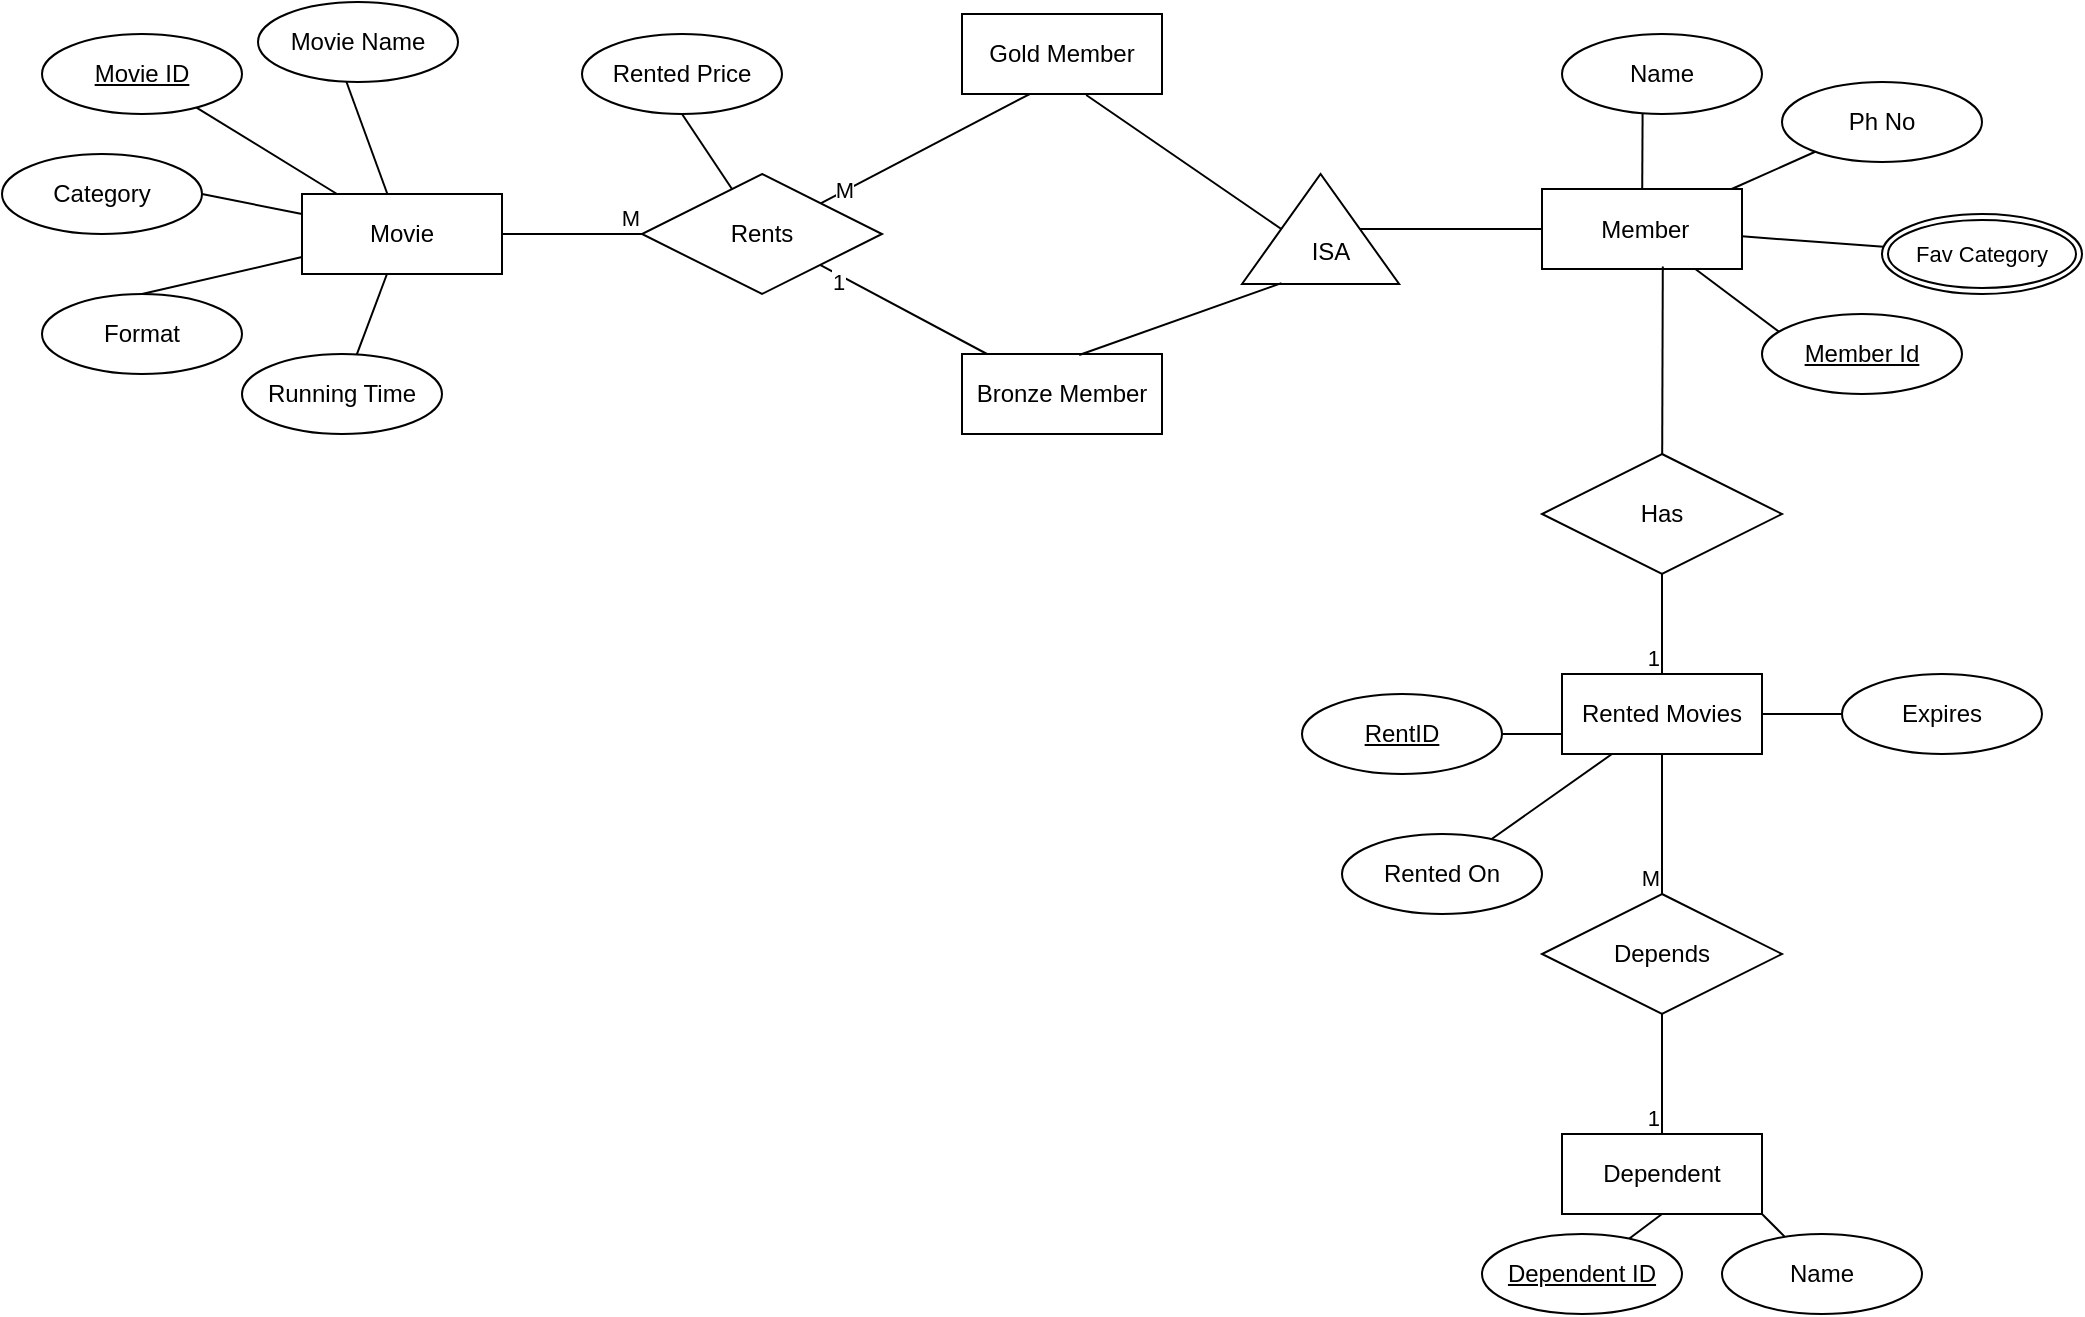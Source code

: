<mxfile version="24.2.5" type="device">
  <diagram id="R2lEEEUBdFMjLlhIrx00" name="Page-1">
    <mxGraphModel dx="1540" dy="486" grid="1" gridSize="10" guides="1" tooltips="1" connect="1" arrows="1" fold="1" page="1" pageScale="1" pageWidth="850" pageHeight="1100" math="0" shadow="0" extFonts="Permanent Marker^https://fonts.googleapis.com/css?family=Permanent+Marker">
      <root>
        <mxCell id="0" />
        <mxCell id="1" parent="0" />
        <mxCell id="xF_-Twi31pI02IYK8cKR-40" style="edgeStyle=none;rounded=0;orthogonalLoop=1;jettySize=auto;html=1;strokeColor=default;align=center;verticalAlign=middle;fontFamily=Helvetica;fontSize=11;fontColor=default;labelBackgroundColor=default;endArrow=none;endFill=0;" parent="1" source="xF_-Twi31pI02IYK8cKR-2" target="xF_-Twi31pI02IYK8cKR-30" edge="1">
          <mxGeometry relative="1" as="geometry" />
        </mxCell>
        <mxCell id="xF_-Twi31pI02IYK8cKR-41" style="edgeStyle=none;rounded=0;orthogonalLoop=1;jettySize=auto;html=1;entryX=1;entryY=0.5;entryDx=0;entryDy=0;strokeColor=default;align=center;verticalAlign=middle;fontFamily=Helvetica;fontSize=11;fontColor=default;labelBackgroundColor=default;endArrow=none;endFill=0;" parent="1" source="xF_-Twi31pI02IYK8cKR-2" target="xF_-Twi31pI02IYK8cKR-32" edge="1">
          <mxGeometry relative="1" as="geometry" />
        </mxCell>
        <mxCell id="xF_-Twi31pI02IYK8cKR-56" style="edgeStyle=none;rounded=0;orthogonalLoop=1;jettySize=auto;html=1;entryX=0.5;entryY=0;entryDx=0;entryDy=0;strokeColor=default;align=center;verticalAlign=middle;fontFamily=Helvetica;fontSize=11;fontColor=default;labelBackgroundColor=default;endArrow=none;endFill=0;" parent="1" source="xF_-Twi31pI02IYK8cKR-2" target="xF_-Twi31pI02IYK8cKR-55" edge="1">
          <mxGeometry relative="1" as="geometry" />
        </mxCell>
        <mxCell id="xF_-Twi31pI02IYK8cKR-100" style="edgeStyle=none;rounded=0;orthogonalLoop=1;jettySize=auto;html=1;strokeColor=default;align=center;verticalAlign=middle;fontFamily=Helvetica;fontSize=11;fontColor=default;labelBackgroundColor=default;endArrow=none;endFill=0;" parent="1" source="xF_-Twi31pI02IYK8cKR-2" target="xF_-Twi31pI02IYK8cKR-99" edge="1">
          <mxGeometry relative="1" as="geometry" />
        </mxCell>
        <mxCell id="xF_-Twi31pI02IYK8cKR-2" value="Movie" style="whiteSpace=wrap;html=1;align=center;" parent="1" vertex="1">
          <mxGeometry x="70" y="410" width="100" height="40" as="geometry" />
        </mxCell>
        <mxCell id="xF_-Twi31pI02IYK8cKR-17" style="rounded=0;orthogonalLoop=1;jettySize=auto;html=1;entryX=0.5;entryY=1;entryDx=0;entryDy=0;strokeColor=default;align=center;verticalAlign=middle;fontFamily=Helvetica;fontSize=11;fontColor=default;labelBackgroundColor=default;edgeStyle=none;endArrow=none;endFill=0;" parent="1" source="xF_-Twi31pI02IYK8cKR-3" target="xF_-Twi31pI02IYK8cKR-10" edge="1">
          <mxGeometry relative="1" as="geometry" />
        </mxCell>
        <mxCell id="xF_-Twi31pI02IYK8cKR-20" style="edgeStyle=none;rounded=0;orthogonalLoop=1;jettySize=auto;html=1;strokeColor=default;align=center;verticalAlign=middle;fontFamily=Helvetica;fontSize=11;fontColor=default;labelBackgroundColor=default;endArrow=none;endFill=0;" parent="1" source="xF_-Twi31pI02IYK8cKR-3" target="xF_-Twi31pI02IYK8cKR-21" edge="1">
          <mxGeometry relative="1" as="geometry">
            <mxPoint x="810" y="520.0" as="targetPoint" />
          </mxGeometry>
        </mxCell>
        <mxCell id="xF_-Twi31pI02IYK8cKR-3" value="&amp;nbsp;Member" style="whiteSpace=wrap;html=1;align=center;" parent="1" vertex="1">
          <mxGeometry x="690" y="407.5" width="100" height="40" as="geometry" />
        </mxCell>
        <mxCell id="xF_-Twi31pI02IYK8cKR-10" value="&lt;u&gt;Member Id&lt;/u&gt;" style="ellipse;whiteSpace=wrap;html=1;align=center;" parent="1" vertex="1">
          <mxGeometry x="800" y="470" width="100" height="40" as="geometry" />
        </mxCell>
        <mxCell id="h5olAEMSu2brqqZlzXby-23" style="edgeStyle=none;rounded=0;orthogonalLoop=1;jettySize=auto;html=1;entryX=0.346;entryY=0.991;entryDx=0;entryDy=0;strokeColor=default;align=center;verticalAlign=middle;fontFamily=Helvetica;fontSize=11;fontColor=default;labelBackgroundColor=default;endArrow=none;endFill=0;entryPerimeter=0;" edge="1" parent="1" source="xF_-Twi31pI02IYK8cKR-12" target="h5olAEMSu2brqqZlzXby-28">
          <mxGeometry relative="1" as="geometry" />
        </mxCell>
        <mxCell id="h5olAEMSu2brqqZlzXby-34" value="M" style="edgeLabel;html=1;align=center;verticalAlign=middle;resizable=0;points=[];fontFamily=Helvetica;fontSize=11;fontColor=default;labelBackgroundColor=default;" vertex="1" connectable="0" parent="h5olAEMSu2brqqZlzXby-23">
          <mxGeometry x="-0.776" y="1" relative="1" as="geometry">
            <mxPoint as="offset" />
          </mxGeometry>
        </mxCell>
        <mxCell id="h5olAEMSu2brqqZlzXby-38" style="edgeStyle=none;rounded=0;orthogonalLoop=1;jettySize=auto;html=1;entryX=0.5;entryY=1;entryDx=0;entryDy=0;strokeColor=default;align=center;verticalAlign=middle;fontFamily=Helvetica;fontSize=11;fontColor=default;labelBackgroundColor=default;endArrow=none;endFill=0;" edge="1" parent="1" source="xF_-Twi31pI02IYK8cKR-12" target="h5olAEMSu2brqqZlzXby-37">
          <mxGeometry relative="1" as="geometry" />
        </mxCell>
        <mxCell id="xF_-Twi31pI02IYK8cKR-12" value="Rents" style="shape=rhombus;perimeter=rhombusPerimeter;whiteSpace=wrap;html=1;align=center;" parent="1" vertex="1">
          <mxGeometry x="240" y="400" width="120" height="60" as="geometry" />
        </mxCell>
        <mxCell id="xF_-Twi31pI02IYK8cKR-18" value="Name" style="ellipse;whiteSpace=wrap;html=1;align=center;" parent="1" vertex="1">
          <mxGeometry x="700" y="330" width="100" height="40" as="geometry" />
        </mxCell>
        <mxCell id="xF_-Twi31pI02IYK8cKR-19" style="edgeStyle=none;rounded=0;orthogonalLoop=1;jettySize=auto;html=1;entryX=0.403;entryY=0.997;entryDx=0;entryDy=0;entryPerimeter=0;strokeColor=default;align=center;verticalAlign=middle;fontFamily=Helvetica;fontSize=11;fontColor=default;labelBackgroundColor=default;endArrow=none;endFill=0;" parent="1" source="xF_-Twi31pI02IYK8cKR-3" target="xF_-Twi31pI02IYK8cKR-18" edge="1">
          <mxGeometry relative="1" as="geometry" />
        </mxCell>
        <mxCell id="xF_-Twi31pI02IYK8cKR-21" value="Ph No" style="ellipse;whiteSpace=wrap;html=1;align=center;" parent="1" vertex="1">
          <mxGeometry x="810" y="354" width="100" height="40" as="geometry" />
        </mxCell>
        <mxCell id="xF_-Twi31pI02IYK8cKR-24" value="Dependent" style="whiteSpace=wrap;html=1;align=center;" parent="1" vertex="1">
          <mxGeometry x="700" y="880" width="100" height="40" as="geometry" />
        </mxCell>
        <mxCell id="xF_-Twi31pI02IYK8cKR-29" value="Movie Name" style="ellipse;whiteSpace=wrap;html=1;align=center;" parent="1" vertex="1">
          <mxGeometry x="48" y="314" width="100" height="40" as="geometry" />
        </mxCell>
        <mxCell id="xF_-Twi31pI02IYK8cKR-30" value="&lt;u&gt;Movie ID&lt;/u&gt;" style="ellipse;whiteSpace=wrap;html=1;align=center;" parent="1" vertex="1">
          <mxGeometry x="-60" y="330" width="100" height="40" as="geometry" />
        </mxCell>
        <mxCell id="xF_-Twi31pI02IYK8cKR-32" value="Category" style="ellipse;whiteSpace=wrap;html=1;align=center;" parent="1" vertex="1">
          <mxGeometry x="-80" y="390" width="100" height="40" as="geometry" />
        </mxCell>
        <mxCell id="xF_-Twi31pI02IYK8cKR-35" value="Fav Category" style="ellipse;shape=doubleEllipse;margin=3;whiteSpace=wrap;html=1;align=center;fontFamily=Helvetica;fontSize=11;fontColor=default;labelBackgroundColor=default;" parent="1" vertex="1">
          <mxGeometry x="860" y="420" width="100" height="40" as="geometry" />
        </mxCell>
        <mxCell id="xF_-Twi31pI02IYK8cKR-38" style="edgeStyle=none;rounded=0;orthogonalLoop=1;jettySize=auto;html=1;strokeColor=default;align=center;verticalAlign=middle;fontFamily=Helvetica;fontSize=11;fontColor=default;labelBackgroundColor=default;endArrow=none;endFill=0;" parent="1" source="xF_-Twi31pI02IYK8cKR-3" target="xF_-Twi31pI02IYK8cKR-35" edge="1">
          <mxGeometry relative="1" as="geometry" />
        </mxCell>
        <mxCell id="xF_-Twi31pI02IYK8cKR-39" style="edgeStyle=none;rounded=0;orthogonalLoop=1;jettySize=auto;html=1;entryX=0.442;entryY=0.997;entryDx=0;entryDy=0;entryPerimeter=0;strokeColor=default;align=center;verticalAlign=middle;fontFamily=Helvetica;fontSize=11;fontColor=default;labelBackgroundColor=default;endArrow=none;endFill=0;" parent="1" source="xF_-Twi31pI02IYK8cKR-2" target="xF_-Twi31pI02IYK8cKR-29" edge="1">
          <mxGeometry relative="1" as="geometry" />
        </mxCell>
        <mxCell id="xF_-Twi31pI02IYK8cKR-58" style="edgeStyle=none;rounded=0;orthogonalLoop=1;jettySize=auto;html=1;entryX=0;entryY=0.5;entryDx=0;entryDy=0;strokeColor=default;align=center;verticalAlign=middle;fontFamily=Helvetica;fontSize=11;fontColor=default;labelBackgroundColor=default;endArrow=none;endFill=0;" parent="1" source="xF_-Twi31pI02IYK8cKR-42" target="xF_-Twi31pI02IYK8cKR-45" edge="1">
          <mxGeometry relative="1" as="geometry" />
        </mxCell>
        <mxCell id="xF_-Twi31pI02IYK8cKR-42" value="Rented Movies" style="whiteSpace=wrap;html=1;align=center;" parent="1" vertex="1">
          <mxGeometry x="700" y="650" width="100" height="40" as="geometry" />
        </mxCell>
        <mxCell id="xF_-Twi31pI02IYK8cKR-43" value="Has" style="shape=rhombus;perimeter=rhombusPerimeter;whiteSpace=wrap;html=1;align=center;" parent="1" vertex="1">
          <mxGeometry x="690" y="540" width="120" height="60" as="geometry" />
        </mxCell>
        <mxCell id="xF_-Twi31pI02IYK8cKR-45" value="Expires" style="ellipse;whiteSpace=wrap;html=1;align=center;" parent="1" vertex="1">
          <mxGeometry x="840" y="650" width="100" height="40" as="geometry" />
        </mxCell>
        <mxCell id="xF_-Twi31pI02IYK8cKR-50" value="Depends" style="shape=rhombus;perimeter=rhombusPerimeter;whiteSpace=wrap;html=1;align=center;" parent="1" vertex="1">
          <mxGeometry x="690" y="760" width="120" height="60" as="geometry" />
        </mxCell>
        <mxCell id="xF_-Twi31pI02IYK8cKR-55" value="Format" style="ellipse;whiteSpace=wrap;html=1;align=center;" parent="1" vertex="1">
          <mxGeometry x="-60" y="460" width="100" height="40" as="geometry" />
        </mxCell>
        <mxCell id="xF_-Twi31pI02IYK8cKR-78" value="" style="endArrow=none;html=1;rounded=0;strokeColor=default;align=center;verticalAlign=middle;fontFamily=Helvetica;fontSize=11;fontColor=default;labelBackgroundColor=default;exitX=1;exitY=0.5;exitDx=0;exitDy=0;entryX=0;entryY=0.5;entryDx=0;entryDy=0;" parent="1" source="xF_-Twi31pI02IYK8cKR-2" target="xF_-Twi31pI02IYK8cKR-12" edge="1">
          <mxGeometry relative="1" as="geometry">
            <mxPoint x="80" y="410" as="sourcePoint" />
            <mxPoint x="240" y="410" as="targetPoint" />
          </mxGeometry>
        </mxCell>
        <mxCell id="xF_-Twi31pI02IYK8cKR-79" value="M" style="resizable=0;html=1;whiteSpace=wrap;align=right;verticalAlign=bottom;fontFamily=Helvetica;fontSize=11;fontColor=default;labelBackgroundColor=default;" parent="xF_-Twi31pI02IYK8cKR-78" connectable="0" vertex="1">
          <mxGeometry x="1" relative="1" as="geometry" />
        </mxCell>
        <mxCell id="xF_-Twi31pI02IYK8cKR-85" value="" style="endArrow=none;html=1;rounded=0;strokeColor=default;align=center;verticalAlign=middle;fontFamily=Helvetica;fontSize=11;fontColor=default;labelBackgroundColor=default;entryX=0.5;entryY=0;entryDx=0;entryDy=0;exitX=0.5;exitY=1;exitDx=0;exitDy=0;" parent="1" source="xF_-Twi31pI02IYK8cKR-43" target="xF_-Twi31pI02IYK8cKR-42" edge="1">
          <mxGeometry relative="1" as="geometry">
            <mxPoint x="690" y="510" as="sourcePoint" />
            <mxPoint x="850" y="510" as="targetPoint" />
          </mxGeometry>
        </mxCell>
        <mxCell id="xF_-Twi31pI02IYK8cKR-86" value="" style="resizable=0;html=1;whiteSpace=wrap;align=left;verticalAlign=bottom;fontFamily=Helvetica;fontSize=11;fontColor=default;labelBackgroundColor=default;" parent="xF_-Twi31pI02IYK8cKR-85" connectable="0" vertex="1">
          <mxGeometry x="-1" relative="1" as="geometry" />
        </mxCell>
        <mxCell id="xF_-Twi31pI02IYK8cKR-87" value="1" style="resizable=0;html=1;whiteSpace=wrap;align=right;verticalAlign=bottom;fontFamily=Helvetica;fontSize=11;fontColor=default;labelBackgroundColor=default;" parent="xF_-Twi31pI02IYK8cKR-85" connectable="0" vertex="1">
          <mxGeometry x="1" relative="1" as="geometry" />
        </mxCell>
        <mxCell id="xF_-Twi31pI02IYK8cKR-91" value="" style="endArrow=none;html=1;rounded=0;strokeColor=default;align=center;verticalAlign=middle;fontFamily=Helvetica;fontSize=11;fontColor=default;labelBackgroundColor=default;entryX=0.5;entryY=0;entryDx=0;entryDy=0;" parent="1" source="xF_-Twi31pI02IYK8cKR-50" target="xF_-Twi31pI02IYK8cKR-24" edge="1">
          <mxGeometry relative="1" as="geometry">
            <mxPoint x="600" y="740" as="sourcePoint" />
            <mxPoint x="760" y="740" as="targetPoint" />
          </mxGeometry>
        </mxCell>
        <mxCell id="xF_-Twi31pI02IYK8cKR-92" value="1" style="resizable=0;html=1;whiteSpace=wrap;align=right;verticalAlign=bottom;fontFamily=Helvetica;fontSize=11;fontColor=default;labelBackgroundColor=default;" parent="xF_-Twi31pI02IYK8cKR-91" connectable="0" vertex="1">
          <mxGeometry x="1" relative="1" as="geometry" />
        </mxCell>
        <mxCell id="xF_-Twi31pI02IYK8cKR-93" value="" style="endArrow=none;html=1;rounded=0;strokeColor=default;align=center;verticalAlign=middle;fontFamily=Helvetica;fontSize=11;fontColor=default;labelBackgroundColor=default;entryX=0.5;entryY=0;entryDx=0;entryDy=0;exitX=0.5;exitY=1;exitDx=0;exitDy=0;" parent="1" source="xF_-Twi31pI02IYK8cKR-42" target="xF_-Twi31pI02IYK8cKR-50" edge="1">
          <mxGeometry relative="1" as="geometry">
            <mxPoint x="700" y="700" as="sourcePoint" />
            <mxPoint x="700" y="760" as="targetPoint" />
          </mxGeometry>
        </mxCell>
        <mxCell id="xF_-Twi31pI02IYK8cKR-94" value="M" style="resizable=0;html=1;whiteSpace=wrap;align=right;verticalAlign=bottom;fontFamily=Helvetica;fontSize=11;fontColor=default;labelBackgroundColor=default;" parent="xF_-Twi31pI02IYK8cKR-93" connectable="0" vertex="1">
          <mxGeometry x="1" relative="1" as="geometry" />
        </mxCell>
        <mxCell id="h5olAEMSu2brqqZlzXby-36" style="edgeStyle=none;rounded=0;orthogonalLoop=1;jettySize=auto;html=1;entryX=0.25;entryY=1;entryDx=0;entryDy=0;strokeColor=default;align=center;verticalAlign=middle;fontFamily=Helvetica;fontSize=11;fontColor=default;labelBackgroundColor=default;endArrow=none;endFill=0;" edge="1" parent="1" source="xF_-Twi31pI02IYK8cKR-95" target="xF_-Twi31pI02IYK8cKR-42">
          <mxGeometry relative="1" as="geometry" />
        </mxCell>
        <mxCell id="xF_-Twi31pI02IYK8cKR-95" value="Rented On" style="ellipse;whiteSpace=wrap;html=1;align=center;" parent="1" vertex="1">
          <mxGeometry x="590" y="730" width="100" height="40" as="geometry" />
        </mxCell>
        <mxCell id="xF_-Twi31pI02IYK8cKR-99" value="Running Time" style="ellipse;whiteSpace=wrap;html=1;align=center;" parent="1" vertex="1">
          <mxGeometry x="40" y="490" width="100" height="40" as="geometry" />
        </mxCell>
        <mxCell id="xF_-Twi31pI02IYK8cKR-107" style="edgeStyle=none;rounded=0;orthogonalLoop=1;jettySize=auto;html=1;entryX=1;entryY=1;entryDx=0;entryDy=0;strokeColor=default;align=center;verticalAlign=middle;fontFamily=Helvetica;fontSize=11;fontColor=default;labelBackgroundColor=default;endArrow=none;endFill=0;" parent="1" source="xF_-Twi31pI02IYK8cKR-106" target="xF_-Twi31pI02IYK8cKR-24" edge="1">
          <mxGeometry relative="1" as="geometry" />
        </mxCell>
        <mxCell id="xF_-Twi31pI02IYK8cKR-106" value="Name" style="ellipse;whiteSpace=wrap;html=1;align=center;" parent="1" vertex="1">
          <mxGeometry x="780" y="930" width="100" height="40" as="geometry" />
        </mxCell>
        <mxCell id="xF_-Twi31pI02IYK8cKR-109" style="edgeStyle=none;rounded=0;orthogonalLoop=1;jettySize=auto;html=1;entryX=0.5;entryY=1;entryDx=0;entryDy=0;strokeColor=default;align=center;verticalAlign=middle;fontFamily=Helvetica;fontSize=11;fontColor=default;labelBackgroundColor=default;endArrow=none;endFill=0;" parent="1" source="xF_-Twi31pI02IYK8cKR-108" target="xF_-Twi31pI02IYK8cKR-24" edge="1">
          <mxGeometry relative="1" as="geometry" />
        </mxCell>
        <mxCell id="xF_-Twi31pI02IYK8cKR-108" value="&lt;u&gt;Dependent ID&lt;/u&gt;" style="ellipse;whiteSpace=wrap;html=1;align=center;" parent="1" vertex="1">
          <mxGeometry x="660" y="930" width="100" height="40" as="geometry" />
        </mxCell>
        <mxCell id="xF_-Twi31pI02IYK8cKR-113" style="edgeStyle=none;rounded=0;orthogonalLoop=1;jettySize=auto;html=1;entryX=0;entryY=0.75;entryDx=0;entryDy=0;strokeColor=default;align=center;verticalAlign=middle;fontFamily=Helvetica;fontSize=11;fontColor=default;labelBackgroundColor=default;endArrow=none;endFill=0;" parent="1" source="xF_-Twi31pI02IYK8cKR-112" target="xF_-Twi31pI02IYK8cKR-42" edge="1">
          <mxGeometry relative="1" as="geometry" />
        </mxCell>
        <mxCell id="xF_-Twi31pI02IYK8cKR-112" value="&lt;u&gt;RentID&lt;/u&gt;" style="ellipse;whiteSpace=wrap;html=1;align=center;" parent="1" vertex="1">
          <mxGeometry x="570" y="660" width="100" height="40" as="geometry" />
        </mxCell>
        <mxCell id="h5olAEMSu2brqqZlzXby-24" style="edgeStyle=none;rounded=0;orthogonalLoop=1;jettySize=auto;html=1;entryX=0.604;entryY=0.97;entryDx=0;entryDy=0;entryPerimeter=0;strokeColor=default;align=center;verticalAlign=middle;fontFamily=Helvetica;fontSize=11;fontColor=default;labelBackgroundColor=default;endArrow=none;endFill=0;" edge="1" parent="1" source="xF_-Twi31pI02IYK8cKR-43" target="xF_-Twi31pI02IYK8cKR-3">
          <mxGeometry relative="1" as="geometry" />
        </mxCell>
        <mxCell id="h5olAEMSu2brqqZlzXby-25" value="" style="group" vertex="1" connectable="0" parent="1">
          <mxGeometry x="540" y="400" width="78.57" height="55" as="geometry" />
        </mxCell>
        <mxCell id="h5olAEMSu2brqqZlzXby-26" value="" style="verticalLabelPosition=bottom;verticalAlign=top;html=1;shape=mxgraph.basic.acute_triangle;dx=0.5;" vertex="1" parent="h5olAEMSu2brqqZlzXby-25">
          <mxGeometry width="78.57" height="55" as="geometry" />
        </mxCell>
        <mxCell id="h5olAEMSu2brqqZlzXby-27" value="ISA" style="text;html=1;align=center;verticalAlign=middle;resizable=0;points=[];autosize=1;strokeColor=none;fillColor=none;" vertex="1" parent="h5olAEMSu2brqqZlzXby-25">
          <mxGeometry x="23.571" y="23.571" width="40" height="30" as="geometry" />
        </mxCell>
        <mxCell id="h5olAEMSu2brqqZlzXby-28" value="Gold Member" style="whiteSpace=wrap;html=1;align=center;" vertex="1" parent="1">
          <mxGeometry x="400" y="320" width="100" height="40" as="geometry" />
        </mxCell>
        <mxCell id="h5olAEMSu2brqqZlzXby-33" style="edgeStyle=none;rounded=0;orthogonalLoop=1;jettySize=auto;html=1;strokeColor=default;align=center;verticalAlign=middle;fontFamily=Helvetica;fontSize=11;fontColor=default;labelBackgroundColor=default;endArrow=none;endFill=0;" edge="1" parent="1" source="h5olAEMSu2brqqZlzXby-29" target="xF_-Twi31pI02IYK8cKR-12">
          <mxGeometry relative="1" as="geometry" />
        </mxCell>
        <mxCell id="h5olAEMSu2brqqZlzXby-35" value="1" style="edgeLabel;html=1;align=center;verticalAlign=middle;resizable=0;points=[];fontFamily=Helvetica;fontSize=11;fontColor=default;labelBackgroundColor=default;" vertex="1" connectable="0" parent="h5olAEMSu2brqqZlzXby-33">
          <mxGeometry x="0.75" y="3" relative="1" as="geometry">
            <mxPoint as="offset" />
          </mxGeometry>
        </mxCell>
        <mxCell id="h5olAEMSu2brqqZlzXby-29" value="Bronze Member" style="whiteSpace=wrap;html=1;align=center;" vertex="1" parent="1">
          <mxGeometry x="400" y="490" width="100" height="40" as="geometry" />
        </mxCell>
        <mxCell id="h5olAEMSu2brqqZlzXby-30" style="edgeStyle=none;rounded=0;orthogonalLoop=1;jettySize=auto;html=1;entryX=0.621;entryY=1.012;entryDx=0;entryDy=0;strokeColor=default;align=center;verticalAlign=middle;fontFamily=Helvetica;fontSize=11;fontColor=default;labelBackgroundColor=default;endArrow=none;endFill=0;exitX=0;exitY=0;exitDx=19.642;exitDy=27.5;exitPerimeter=0;entryPerimeter=0;" edge="1" parent="1" source="h5olAEMSu2brqqZlzXby-26" target="h5olAEMSu2brqqZlzXby-28">
          <mxGeometry relative="1" as="geometry" />
        </mxCell>
        <mxCell id="h5olAEMSu2brqqZlzXby-31" style="edgeStyle=none;rounded=0;orthogonalLoop=1;jettySize=auto;html=1;strokeColor=default;align=center;verticalAlign=middle;fontFamily=Helvetica;fontSize=11;fontColor=default;labelBackgroundColor=default;endArrow=none;endFill=0;entryX=0.586;entryY=0.013;entryDx=0;entryDy=0;entryPerimeter=0;exitX=0.251;exitY=0.992;exitDx=0;exitDy=0;exitPerimeter=0;" edge="1" parent="1" source="h5olAEMSu2brqqZlzXby-26" target="h5olAEMSu2brqqZlzXby-29">
          <mxGeometry relative="1" as="geometry">
            <mxPoint x="560" y="460" as="sourcePoint" />
          </mxGeometry>
        </mxCell>
        <mxCell id="h5olAEMSu2brqqZlzXby-32" style="edgeStyle=none;rounded=0;orthogonalLoop=1;jettySize=auto;html=1;entryX=0;entryY=0.5;entryDx=0;entryDy=0;strokeColor=default;align=center;verticalAlign=middle;fontFamily=Helvetica;fontSize=11;fontColor=default;labelBackgroundColor=default;endArrow=none;endFill=0;exitX=0;exitY=0;exitDx=58.927;exitDy=27.5;exitPerimeter=0;" edge="1" parent="1" source="h5olAEMSu2brqqZlzXby-26" target="xF_-Twi31pI02IYK8cKR-3">
          <mxGeometry relative="1" as="geometry">
            <mxPoint x="450" y="310" as="sourcePoint" />
          </mxGeometry>
        </mxCell>
        <mxCell id="h5olAEMSu2brqqZlzXby-37" value="Rented Price" style="ellipse;whiteSpace=wrap;html=1;align=center;" vertex="1" parent="1">
          <mxGeometry x="210" y="330" width="100" height="40" as="geometry" />
        </mxCell>
      </root>
    </mxGraphModel>
  </diagram>
</mxfile>

